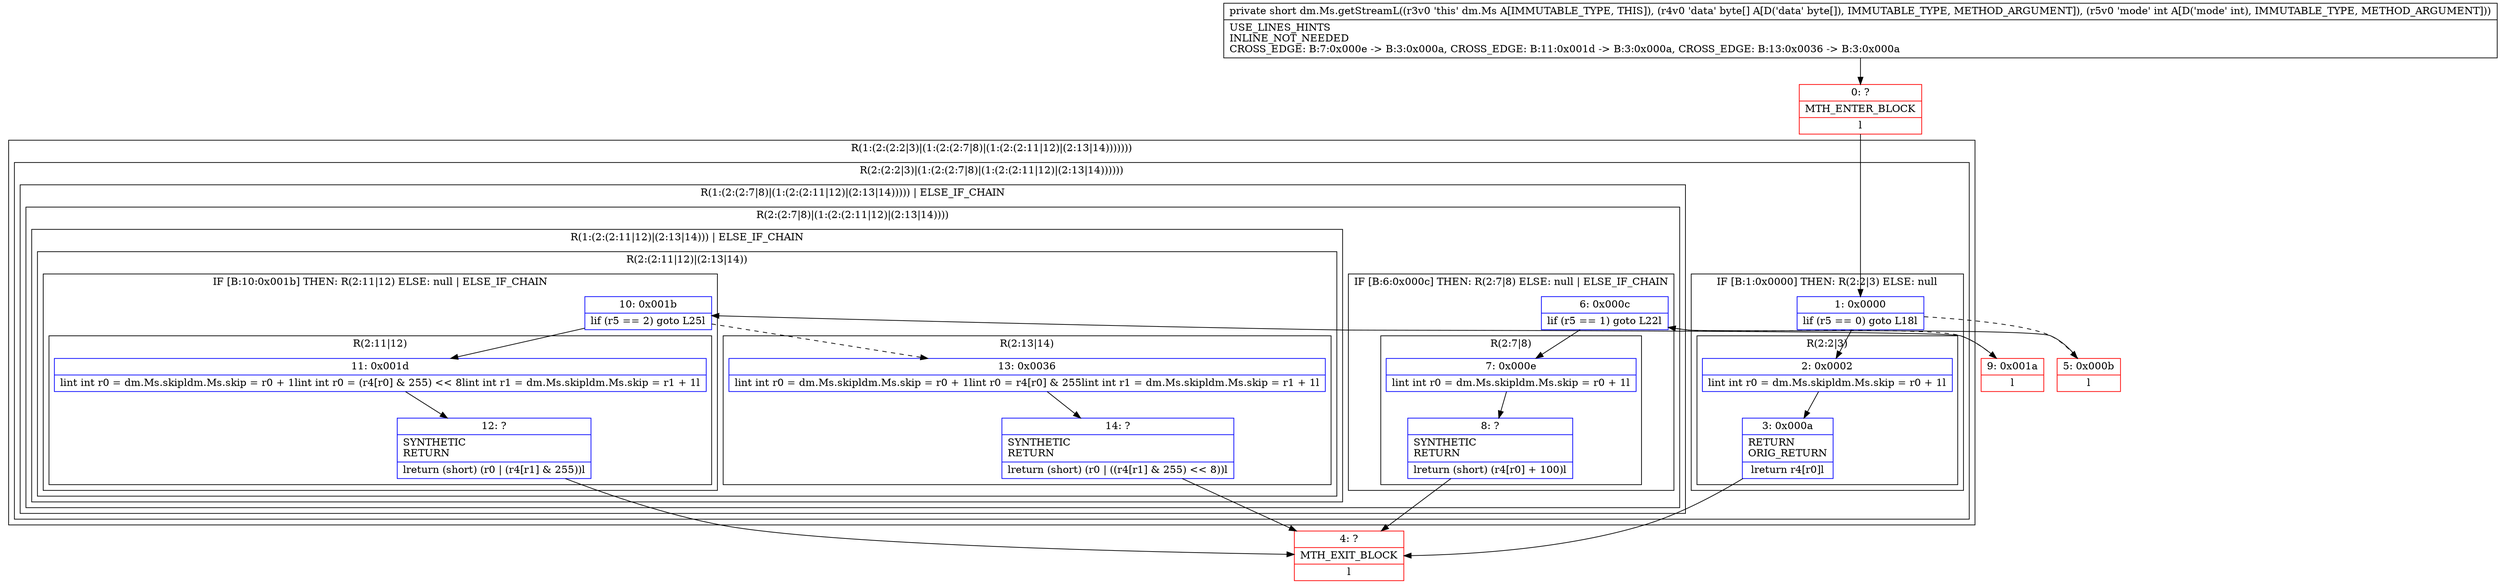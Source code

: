 digraph "CFG fordm.Ms.getStreamL([BI)S" {
subgraph cluster_Region_484273230 {
label = "R(1:(2:(2:2|3)|(1:(2:(2:7|8)|(1:(2:(2:11|12)|(2:13|14)))))))";
node [shape=record,color=blue];
subgraph cluster_Region_230117111 {
label = "R(2:(2:2|3)|(1:(2:(2:7|8)|(1:(2:(2:11|12)|(2:13|14))))))";
node [shape=record,color=blue];
subgraph cluster_IfRegion_180117607 {
label = "IF [B:1:0x0000] THEN: R(2:2|3) ELSE: null";
node [shape=record,color=blue];
Node_1 [shape=record,label="{1\:\ 0x0000|lif (r5 == 0) goto L18l}"];
subgraph cluster_Region_1608302157 {
label = "R(2:2|3)";
node [shape=record,color=blue];
Node_2 [shape=record,label="{2\:\ 0x0002|lint int r0 = dm.Ms.skipldm.Ms.skip = r0 + 1l}"];
Node_3 [shape=record,label="{3\:\ 0x000a|RETURN\lORIG_RETURN\l|lreturn r4[r0]l}"];
}
}
subgraph cluster_Region_2127612236 {
label = "R(1:(2:(2:7|8)|(1:(2:(2:11|12)|(2:13|14))))) | ELSE_IF_CHAIN\l";
node [shape=record,color=blue];
subgraph cluster_Region_152593860 {
label = "R(2:(2:7|8)|(1:(2:(2:11|12)|(2:13|14))))";
node [shape=record,color=blue];
subgraph cluster_IfRegion_1047483110 {
label = "IF [B:6:0x000c] THEN: R(2:7|8) ELSE: null | ELSE_IF_CHAIN\l";
node [shape=record,color=blue];
Node_6 [shape=record,label="{6\:\ 0x000c|lif (r5 == 1) goto L22l}"];
subgraph cluster_Region_743738954 {
label = "R(2:7|8)";
node [shape=record,color=blue];
Node_7 [shape=record,label="{7\:\ 0x000e|lint int r0 = dm.Ms.skipldm.Ms.skip = r0 + 1l}"];
Node_8 [shape=record,label="{8\:\ ?|SYNTHETIC\lRETURN\l|lreturn (short) (r4[r0] + 100)l}"];
}
}
subgraph cluster_Region_1471783444 {
label = "R(1:(2:(2:11|12)|(2:13|14))) | ELSE_IF_CHAIN\l";
node [shape=record,color=blue];
subgraph cluster_Region_802917126 {
label = "R(2:(2:11|12)|(2:13|14))";
node [shape=record,color=blue];
subgraph cluster_IfRegion_1697119612 {
label = "IF [B:10:0x001b] THEN: R(2:11|12) ELSE: null | ELSE_IF_CHAIN\l";
node [shape=record,color=blue];
Node_10 [shape=record,label="{10\:\ 0x001b|lif (r5 == 2) goto L25l}"];
subgraph cluster_Region_359464180 {
label = "R(2:11|12)";
node [shape=record,color=blue];
Node_11 [shape=record,label="{11\:\ 0x001d|lint int r0 = dm.Ms.skipldm.Ms.skip = r0 + 1lint int r0 = (r4[r0] & 255) \<\< 8lint int r1 = dm.Ms.skipldm.Ms.skip = r1 + 1l}"];
Node_12 [shape=record,label="{12\:\ ?|SYNTHETIC\lRETURN\l|lreturn (short) (r0 \| (r4[r1] & 255))l}"];
}
}
subgraph cluster_Region_1382201063 {
label = "R(2:13|14)";
node [shape=record,color=blue];
Node_13 [shape=record,label="{13\:\ 0x0036|lint int r0 = dm.Ms.skipldm.Ms.skip = r0 + 1lint r0 = r4[r0] & 255lint int r1 = dm.Ms.skipldm.Ms.skip = r1 + 1l}"];
Node_14 [shape=record,label="{14\:\ ?|SYNTHETIC\lRETURN\l|lreturn (short) (r0 \| ((r4[r1] & 255) \<\< 8))l}"];
}
}
}
}
}
}
}
Node_0 [shape=record,color=red,label="{0\:\ ?|MTH_ENTER_BLOCK\l|l}"];
Node_4 [shape=record,color=red,label="{4\:\ ?|MTH_EXIT_BLOCK\l|l}"];
Node_5 [shape=record,color=red,label="{5\:\ 0x000b|l}"];
Node_9 [shape=record,color=red,label="{9\:\ 0x001a|l}"];
MethodNode[shape=record,label="{private short dm.Ms.getStreamL((r3v0 'this' dm.Ms A[IMMUTABLE_TYPE, THIS]), (r4v0 'data' byte[] A[D('data' byte[]), IMMUTABLE_TYPE, METHOD_ARGUMENT]), (r5v0 'mode' int A[D('mode' int), IMMUTABLE_TYPE, METHOD_ARGUMENT]))  | USE_LINES_HINTS\lINLINE_NOT_NEEDED\lCROSS_EDGE: B:7:0x000e \-\> B:3:0x000a, CROSS_EDGE: B:11:0x001d \-\> B:3:0x000a, CROSS_EDGE: B:13:0x0036 \-\> B:3:0x000a\l}"];
MethodNode -> Node_0;
Node_1 -> Node_2;
Node_1 -> Node_5[style=dashed];
Node_2 -> Node_3;
Node_3 -> Node_4;
Node_6 -> Node_7;
Node_6 -> Node_9[style=dashed];
Node_7 -> Node_8;
Node_8 -> Node_4;
Node_10 -> Node_11;
Node_10 -> Node_13[style=dashed];
Node_11 -> Node_12;
Node_12 -> Node_4;
Node_13 -> Node_14;
Node_14 -> Node_4;
Node_0 -> Node_1;
Node_5 -> Node_6;
Node_9 -> Node_10;
}

